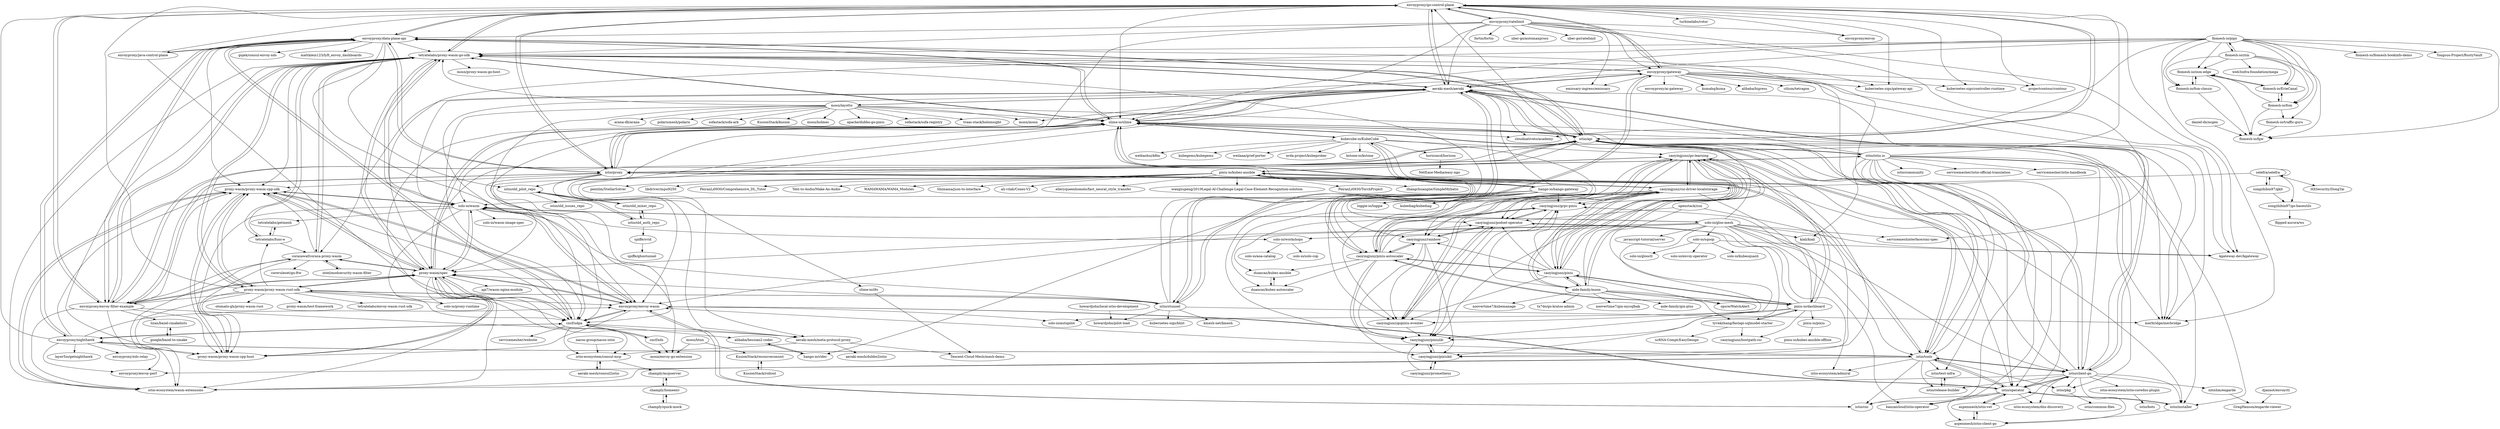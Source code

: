 digraph G {
"envoyproxy/go-control-plane" -> "envoyproxy/data-plane-api"
"envoyproxy/go-control-plane" -> "tetratelabs/proxy-wasm-go-sdk"
"envoyproxy/go-control-plane" -> "envoyproxy/gateway"
"envoyproxy/go-control-plane" -> "envoyproxy/ratelimit"
"envoyproxy/go-control-plane" -> "aeraki-mesh/aeraki"
"envoyproxy/go-control-plane" -> "istio/proxy"
"envoyproxy/go-control-plane" -> "envoyproxy/envoy-filter-example"
"envoyproxy/go-control-plane" -> "istio/api"
"envoyproxy/go-control-plane" -> "kgateway-dev/kgateway" ["e"=1]
"envoyproxy/go-control-plane" -> "kubernetes-sigs/gateway-api" ["e"=1]
"envoyproxy/go-control-plane" -> "slime-io/slime"
"envoyproxy/go-control-plane" -> "kubernetes-sigs/controller-runtime" ["e"=1]
"envoyproxy/go-control-plane" -> "turbinelabs/rotor" ["e"=1]
"envoyproxy/go-control-plane" -> "envoyproxy/envoy" ["e"=1]
"envoyproxy/go-control-plane" -> "projectcontour/contour" ["e"=1]
"tetratelabs/func-e" -> "tetratelabs/getmesh"
"tetratelabs/func-e" -> "tetratelabs/proxy-wasm-go-sdk"
"tetratelabs/func-e" -> "corazawaf/coraza-proxy-wasm"
"solo-io/sqoop" -> "solo-io/envoy-operator"
"solo-io/sqoop" -> "solo-io/kubesquash"
"solo-io/sqoop" -> "solo-io/glooctl"
"solo-io/sqoop" -> "kgateway-dev/kgateway" ["e"=1]
"solo-io/gloo-mesh" -> "kgateway-dev/kgateway" ["e"=1]
"solo-io/gloo-mesh" -> "solo-io/wasm"
"solo-io/gloo-mesh" -> "javascript-tutorial/server" ["e"=1]
"solo-io/gloo-mesh" -> "solo-io/autopilot"
"solo-io/gloo-mesh" -> "istio-ecosystem/admiral" ["e"=1]
"solo-io/gloo-mesh" -> "solo-io/workshops"
"solo-io/gloo-mesh" -> "servicemeshinterface/smi-spec" ["e"=1]
"solo-io/gloo-mesh" -> "istio/tools"
"solo-io/gloo-mesh" -> "solo-io/sqoop"
"solo-io/gloo-mesh" -> "envoyproxy/go-control-plane"
"solo-io/gloo-mesh" -> "banzaicloud/istio-operator" ["e"=1]
"solo-io/gloo-mesh" -> "envoyproxy/envoy-wasm"
"solo-io/gloo-mesh" -> "kiali/kiali" ["e"=1]
"solo-io/gloo-mesh" -> "istio/client-go"
"solo-io/gloo-mesh" -> "proxy-wasm/spec"
"istio/operator" -> "istio/installer"
"istio/operator" -> "banzaicloud/istio-operator" ["e"=1]
"istio/operator" -> "envoyproxy/envoy-wasm"
"istio/operator" -> "aspenmesh/istio-client-go"
"istio/operator" -> "istio/client-go"
"istio/operator" -> "istio/tools"
"istio/operator" -> "aspenmesh/istio-vet"
"istio/operator" -> "istio/cni"
"istio/operator" -> "istio-ecosystem/dns-discovery"
"aspenmesh/istio-client-go" -> "aspenmesh/istio-vet"
"istio/tools" -> "istio/api"
"istio/tools" -> "istio/operator"
"istio/tools" -> "envoyproxy/nighthawk"
"istio/tools" -> "envoyproxy/envoy-wasm"
"istio/tools" -> "istio/client-go"
"istio/tools" -> "istio/proxy"
"istio/tools" -> "istio/cni"
"istio/tools" -> "slime-io/slime"
"istio/tools" -> "envoyproxy/envoy-perf"
"istio/tools" -> "istio/release-builder"
"istio/tools" -> "istio/test-infra"
"istio/tools" -> "istio-ecosystem/wasm-extensions"
"istio/tools" -> "istio-ecosystem/admiral" ["e"=1]
"istio/tools" -> "istio/pkg"
"istio/cni" -> "envoyproxy/envoy-wasm"
"envoyproxy/java-control-plane" -> "envoyproxy/data-plane-api"
"envoyproxy/java-control-plane" -> "cncf/udpa"
"envoyproxy/java-control-plane" -> "envoyproxy/go-control-plane"
"aspenmesh/istio-vet" -> "aspenmesh/istio-client-go"
"aspenmesh/istio-vet" -> "istio/operator"
"envoyproxy/nighthawk" -> "envoyproxy/envoy-perf"
"envoyproxy/nighthawk" -> "cncf/udpa"
"envoyproxy/nighthawk" -> "istio/tools"
"envoyproxy/nighthawk" -> "envoyproxy/envoy-wasm"
"envoyproxy/nighthawk" -> "layer5io/getnighthawk" ["e"=1]
"envoyproxy/nighthawk" -> "proxy-wasm/proxy-wasm-cpp-host"
"envoyproxy/nighthawk" -> "envoyproxy/data-plane-api"
"envoyproxy/nighthawk" -> "envoyproxy/xds-relay"
"envoyproxy/nighthawk" -> "envoyproxy/go-control-plane"
"envoyproxy/nighthawk" -> "proxy-wasm/proxy-wasm-cpp-sdk"
"cncf/udpa" -> "cncf/xds"
"cncf/udpa" -> "envoyproxy/envoy-wasm"
"cncf/udpa" -> "envoyproxy/nighthawk"
"cncf/udpa" -> "alibaba/hessian2-codec"
"cncf/udpa" -> "aeraki-mesh/meta-protocol-proxy"
"cncf/udpa" -> "istio-ecosystem/consul-mcp"
"cncf/udpa" -> "proxy-wasm/spec"
"cncf/udpa" -> "envoyproxy/data-plane-api"
"cncf/udpa" -> "proxy-wasm/proxy-wasm-cpp-sdk"
"cncf/udpa" -> "servicemesher/website" ["e"=1]
"google/bazel-to-cmake" -> "lizan/bazel-cmakelists"
"champly/homeenv" -> "champly/mcpserver"
"champly/homeenv" -> "champly/quick-mock"
"istio/installer" -> "istio/operator"
"istio/installer" -> "aspenmesh/istio-client-go"
"envoyproxy/envoy-wasm" -> "solo-io/wasm"
"envoyproxy/envoy-wasm" -> "proxy-wasm/proxy-wasm-cpp-sdk"
"envoyproxy/envoy-wasm" -> "istio/operator"
"envoyproxy/envoy-wasm" -> "istio/cni"
"envoyproxy/envoy-wasm" -> "proxy-wasm/proxy-wasm-cpp-host"
"envoyproxy/envoy-wasm" -> "proxy-wasm/spec"
"envoyproxy/envoy-wasm" -> "cncf/udpa"
"envoyproxy/envoy-wasm" -> "solo-io/autopilot"
"istio/pkg" -> "istio/common-files"
"istio-ecosystem/istio-coredns-plugin" -> "istio/bots"
"champly/quick-mock" -> "champly/homeenv"
"pixiu-io/kubez-ansible" -> "caoyingjunz/csi-driver-localstorage"
"pixiu-io/kubez-ansible" -> "caoyingjunz/pixiu"
"pixiu-io/kubez-ansible" -> "caoyingjunz/pixiu-autoscaler"
"pixiu-io/kubez-ansible" -> "caoyingjunz/go-learning"
"pixiu-io/kubez-ansible" -> "WAMAWAMA/WAMA_Modules" ["e"=1]
"pixiu-io/kubez-ansible" -> "Shiinama/json-to-interface" ["e"=1]
"pixiu-io/kubez-ansible" -> "ali-vilab/Cones-V2" ["e"=1]
"pixiu-io/kubez-ansible" -> "elleryqueenhomels/fast_neural_style_transfer" ["e"=1]
"pixiu-io/kubez-ansible" -> "wangxupeng/2019Legal-AI-Challenge-Legal-Case-Element-Recognition-solution" ["e"=1]
"pixiu-io/kubez-ansible" -> "PeiranLi0930/TorchProject" ["e"=1]
"pixiu-io/kubez-ansible" -> "zhangchuangiie/SimpleMybatis"
"pixiu-io/kubez-ansible" -> "pentilm/StellarSolver" ["e"=1]
"pixiu-io/kubez-ansible" -> "libdriver/mpu9250" ["e"=1]
"pixiu-io/kubez-ansible" -> "PeiranLi0930/Comprehensive_DL_Tutor" ["e"=1]
"pixiu-io/kubez-ansible" -> "Text-to-Audio/Make-An-Audio" ["e"=1]
"tetratelabs/proxy-wasm-go-sdk" -> "proxy-wasm/spec"
"tetratelabs/proxy-wasm-go-sdk" -> "proxy-wasm/proxy-wasm-rust-sdk"
"tetratelabs/proxy-wasm-go-sdk" -> "aeraki-mesh/aeraki"
"tetratelabs/proxy-wasm-go-sdk" -> "solo-io/wasm"
"tetratelabs/proxy-wasm-go-sdk" -> "corazawaf/coraza-proxy-wasm"
"tetratelabs/proxy-wasm-go-sdk" -> "istio-ecosystem/wasm-extensions"
"tetratelabs/proxy-wasm-go-sdk" -> "slime-io/slime"
"tetratelabs/proxy-wasm-go-sdk" -> "envoyproxy/go-control-plane"
"tetratelabs/proxy-wasm-go-sdk" -> "tetratelabs/func-e"
"tetratelabs/proxy-wasm-go-sdk" -> "envoyproxy/gateway"
"tetratelabs/proxy-wasm-go-sdk" -> "proxy-wasm/proxy-wasm-cpp-sdk"
"tetratelabs/proxy-wasm-go-sdk" -> "mosn/proxy-wasm-go-host"
"tetratelabs/proxy-wasm-go-sdk" -> "proxy-wasm/proxy-wasm-cpp-host"
"tetratelabs/proxy-wasm-go-sdk" -> "istio/api"
"tetratelabs/proxy-wasm-go-sdk" -> "envoyproxy/envoy-filter-example"
"solo-io/wasm" -> "envoyproxy/envoy-wasm"
"solo-io/wasm" -> "tetratelabs/proxy-wasm-go-sdk"
"solo-io/wasm" -> "solo-io/wasm-image-spec"
"solo-io/wasm" -> "proxy-wasm/spec"
"solo-io/wasm" -> "proxy-wasm/proxy-wasm-cpp-sdk"
"solo-io/wasm" -> "istio-ecosystem/wasm-extensions"
"solo-io/wasm" -> "proxy-wasm/proxy-wasm-cpp-host"
"solo-io/wasm" -> "solo-io/gloo-mesh"
"solo-io/wasm" -> "solo-io/workshops"
"solo-io/wasm" -> "tetratelabs/getmesh"
"proxy-wasm/spec" -> "tetratelabs/proxy-wasm-go-sdk"
"proxy-wasm/spec" -> "proxy-wasm/proxy-wasm-rust-sdk"
"proxy-wasm/spec" -> "proxy-wasm/proxy-wasm-cpp-host"
"proxy-wasm/spec" -> "proxy-wasm/proxy-wasm-cpp-sdk"
"proxy-wasm/spec" -> "envoyproxy/envoy-wasm"
"proxy-wasm/spec" -> "istio-ecosystem/wasm-extensions"
"proxy-wasm/spec" -> "corazawaf/coraza-proxy-wasm"
"proxy-wasm/spec" -> "solo-io/wasm"
"proxy-wasm/spec" -> "solo-io/proxy-runtime"
"proxy-wasm/spec" -> "api7/wasm-nginx-module" ["e"=1]
"proxy-wasm/spec" -> "cncf/udpa"
"proxy-wasm/spec" -> "mosn/envoy-go-extension"
"proxy-wasm/spec" -> "slime-io/slime"
"proxy-wasm/spec" -> "envoyproxy/envoy-filter-example"
"proxy-wasm/spec" -> "istio/api"
"solo-io/workshops" -> "solo-io/solo-cop"
"solo-io/workshops" -> "solo-io/aoa-catalog"
"istio/client-go" -> "istio/api"
"istio/client-go" -> "istio/operator"
"istio/client-go" -> "aspenmesh/istio-client-go"
"istio/client-go" -> "istio/pkg"
"istio/client-go" -> "istio/installer"
"istio/client-go" -> "istio-ecosystem/istio-coredns-plugin"
"istio/client-go" -> "istio/tools"
"istio/client-go" -> "istio-ecosystem/dns-discovery"
"istio/client-go" -> "tetratelabs/proxy-wasm-go-sdk"
"istio/client-go" -> "aspenmesh/istio-vet"
"istio/client-go" -> "nitishm/engarde"
"istio/client-go" -> "istio-ecosystem/wasm-extensions"
"istio/client-go" -> "slime-io/slime"
"istio/client-go" -> "aeraki-mesh/aeraki"
"istio/client-go" -> "istio/release-builder"
"proxy-wasm/proxy-wasm-rust-sdk" -> "proxy-wasm/spec"
"proxy-wasm/proxy-wasm-rust-sdk" -> "proxy-wasm/proxy-wasm-cpp-sdk"
"proxy-wasm/proxy-wasm-rust-sdk" -> "tetratelabs/proxy-wasm-go-sdk"
"proxy-wasm/proxy-wasm-rust-sdk" -> "proxy-wasm/proxy-wasm-cpp-host"
"proxy-wasm/proxy-wasm-rust-sdk" -> "istio/ztunnel"
"proxy-wasm/proxy-wasm-rust-sdk" -> "envoyproxy/envoy-wasm"
"proxy-wasm/proxy-wasm-rust-sdk" -> "istio-ecosystem/wasm-extensions"
"proxy-wasm/proxy-wasm-rust-sdk" -> "tetratelabs/envoy-wasm-rust-sdk"
"proxy-wasm/proxy-wasm-rust-sdk" -> "otomato-gh/proxy-wasm-rust"
"proxy-wasm/proxy-wasm-rust-sdk" -> "proxy-wasm/test-framework"
"proxy-wasm/proxy-wasm-rust-sdk" -> "solo-io/proxy-runtime"
"proxy-wasm/proxy-wasm-rust-sdk" -> "cncf/udpa"
"proxy-wasm/proxy-wasm-rust-sdk" -> "envoyproxy/envoy-filter-example"
"proxy-wasm/proxy-wasm-rust-sdk" -> "tetratelabs/func-e"
"proxy-wasm/proxy-wasm-rust-sdk" -> "envoyproxy/go-control-plane"
"proxy-wasm/proxy-wasm-cpp-host" -> "proxy-wasm/proxy-wasm-cpp-sdk"
"proxy-wasm/proxy-wasm-cpp-host" -> "proxy-wasm/spec"
"istio/release-builder" -> "istio/test-infra"
"proxy-wasm/proxy-wasm-cpp-sdk" -> "proxy-wasm/proxy-wasm-cpp-host"
"proxy-wasm/proxy-wasm-cpp-sdk" -> "envoyproxy/envoy-wasm"
"proxy-wasm/proxy-wasm-cpp-sdk" -> "proxy-wasm/spec"
"proxy-wasm/proxy-wasm-cpp-sdk" -> "istio-ecosystem/wasm-extensions"
"proxy-wasm/proxy-wasm-cpp-sdk" -> "proxy-wasm/proxy-wasm-rust-sdk"
"proxy-wasm/proxy-wasm-cpp-sdk" -> "solo-io/wasm"
"istio-ecosystem/wasm-extensions" -> "proxy-wasm/proxy-wasm-cpp-sdk"
"caoyingjunz/pixiukit" -> "caoyingjunz/pixiulib"
"caoyingjunz/pixiukit" -> "caoyingjunz/prometheus"
"nitishm/engarde" -> "GregHanson/engarde-viewer"
"nacos-group/nacos-istio" -> "istio-ecosystem/consul-mcp"
"champly/mcpserver" -> "champly/homeenv"
"kubecube-io/KubeCube" -> "loggie-io/loggie" ["e"=1]
"kubecube-io/KubeCube" -> "hango-io/hango-gateway"
"kubecube-io/KubeCube" -> "kubediag/kubediag"
"kubecube-io/KubeCube" -> "slime-io/slime"
"kubecube-io/KubeCube" -> "kubegems/kubegems" ["e"=1]
"kubecube-io/KubeCube" -> "weilaaa/grief-porter"
"kubecube-io/KubeCube" -> "erda-project/kubeprober" ["e"=1]
"kubecube-io/KubeCube" -> "kstone-io/kstone" ["e"=1]
"kubecube-io/KubeCube" -> "caoyingjunz/go-learning"
"kubecube-io/KubeCube" -> "horizoncd/horizon"
"kubecube-io/KubeCube" -> "weibaohui/k8m" ["e"=1]
"slime-io/slime" -> "aeraki-mesh/aeraki"
"slime-io/slime" -> "hango-io/hango-gateway"
"slime-io/slime" -> "tetratelabs/proxy-wasm-go-sdk"
"slime-io/slime" -> "aeraki-mesh/meta-protocol-proxy"
"slime-io/slime" -> "istio-ecosystem/consul-mcp"
"slime-io/slime" -> "merbridge/merbridge" ["e"=1]
"slime-io/slime" -> "istio/api"
"slime-io/slime" -> "slime-io/i9s"
"slime-io/slime" -> "kubecube-io/KubeCube"
"slime-io/slime" -> "cncf/udpa"
"slime-io/slime" -> "cloudnativeto/academy" ["e"=1]
"slime-io/slime" -> "proxy-wasm/spec"
"slime-io/slime" -> "solo-io/wasm"
"slime-io/slime" -> "istio/tools"
"slime-io/slime" -> "envoyproxy/data-plane-api"
"caoyingjunz/csi-driver-localstorage" -> "pixiu-io/kubez-ansible"
"caoyingjunz/csi-driver-localstorage" -> "caoyingjunz/pixiu"
"caoyingjunz/csi-driver-localstorage" -> "caoyingjunz/pixiu-autoscaler"
"caoyingjunz/csi-driver-localstorage" -> "caoyingjunz/go-learning"
"caoyingjunz/csi-driver-localstorage" -> "pixiu-io/dashboard"
"caoyingjunz/csi-driver-localstorage" -> "caoyingjunz/rainbow"
"caoyingjunz/csi-driver-localstorage" -> "aide-family/moon"
"caoyingjunz/csi-driver-localstorage" -> "duancaz/kubez-autoscaler"
"caoyingjunz/csi-driver-localstorage" -> "caoyingjunz/podset-operator"
"caoyingjunz/csi-driver-localstorage" -> "duancaz/kubez-ansible"
"caoyingjunz/csi-driver-localstorage" -> "caoyingjunz/grpc-pixiu"
"songzhibin97/gkit" -> "songzhibin97/go-baseutils"
"songzhibin97/gkit" -> "selefra/selefra"
"caoyingjunz/podset-operator" -> "caoyingjunz/pixiulib"
"caoyingjunz/podset-operator" -> "caoyingjunz/pixiukit"
"caoyingjunz/podset-operator" -> "caoyingjunz/gopixiu-eventer"
"caoyingjunz/podset-operator" -> "caoyingjunz/grpc-pixiu"
"caoyingjunz/podset-operator" -> "caoyingjunz/rainbow"
"caoyingjunz/go-learning" -> "caoyingjunz/pixiu"
"caoyingjunz/go-learning" -> "caoyingjunz/pixiu-autoscaler"
"caoyingjunz/go-learning" -> "caoyingjunz/csi-driver-localstorage"
"caoyingjunz/go-learning" -> "pixiu-io/dashboard"
"caoyingjunz/go-learning" -> "caoyingjunz/podset-operator"
"caoyingjunz/go-learning" -> "pixiu-io/kubez-ansible"
"caoyingjunz/go-learning" -> "caoyingjunz/rainbow"
"caoyingjunz/go-learning" -> "caoyingjunz/grpc-pixiu"
"caoyingjunz/go-learning" -> "caoyingjunz/pixiulib"
"caoyingjunz/go-learning" -> "aide-family/moon"
"caoyingjunz/go-learning" -> "caoyingjunz/gopixiu-eventer"
"caoyingjunz/go-learning" -> "caoyingjunz/pixiukit"
"caoyingjunz/pixiu-autoscaler" -> "caoyingjunz/rainbow"
"caoyingjunz/pixiu-autoscaler" -> "caoyingjunz/csi-driver-localstorage"
"caoyingjunz/pixiu-autoscaler" -> "caoyingjunz/go-learning"
"caoyingjunz/pixiu-autoscaler" -> "caoyingjunz/podset-operator"
"caoyingjunz/pixiu-autoscaler" -> "duancaz/kubez-autoscaler"
"caoyingjunz/pixiu-autoscaler" -> "caoyingjunz/pixiu"
"caoyingjunz/pixiu-autoscaler" -> "duancaz/kubez-ansible"
"caoyingjunz/pixiu-autoscaler" -> "caoyingjunz/pixiulib"
"caoyingjunz/pixiu-autoscaler" -> "pixiu-io/kubez-ansible"
"caoyingjunz/pixiu-autoscaler" -> "pixiu-io/dashboard"
"caoyingjunz/pixiu-autoscaler" -> "caoyingjunz/grpc-pixiu"
"caoyingjunz/pixiu-autoscaler" -> "caoyingjunz/pixiukit"
"hango-io/hango-gateway" -> "slime-io/slime"
"hango-io/hango-gateway" -> "kubecube-io/KubeCube"
"hango-io/hango-gateway" -> "aeraki-mesh/aeraki"
"hango-io/hango-gateway" -> "caoyingjunz/pixiulib"
"hango-io/hango-gateway" -> "hango-io/rider"
"hango-io/hango-gateway" -> "caoyingjunz/podset-operator"
"hango-io/hango-gateway" -> "caoyingjunz/pixiu-autoscaler"
"hango-io/hango-gateway" -> "caoyingjunz/gopixiu-eventer"
"hango-io/hango-gateway" -> "loggie-io/loggie" ["e"=1]
"hango-io/hango-gateway" -> "caoyingjunz/grpc-pixiu"
"hango-io/hango-gateway" -> "caoyingjunz/rainbow"
"hango-io/hango-gateway" -> "kubediag/kubediag"
"hango-io/hango-gateway" -> "solo-io/wasm"
"caoyingjunz/pixiulib" -> "caoyingjunz/pixiukit"
"mosn/layotto" -> "mosn/mosn" ["e"=1]
"mosn/layotto" -> "aeraki-mesh/aeraki"
"mosn/layotto" -> "slime-io/slime"
"mosn/layotto" -> "KusionStack/kusion" ["e"=1]
"mosn/layotto" -> "cncf/udpa"
"mosn/layotto" -> "merbridge/merbridge" ["e"=1]
"mosn/layotto" -> "mosn/holmes" ["e"=1]
"mosn/layotto" -> "tetratelabs/proxy-wasm-go-sdk"
"mosn/layotto" -> "apache/dubbo-go-pixiu" ["e"=1]
"mosn/layotto" -> "sofastack/sofa-registry" ["e"=1]
"mosn/layotto" -> "traas-stack/holoinsight" ["e"=1]
"mosn/layotto" -> "arana-db/arana" ["e"=1]
"mosn/layotto" -> "polarismesh/polaris" ["e"=1]
"mosn/layotto" -> "sofastack/sofa-ark" ["e"=1]
"mosn/layotto" -> "mosn/envoy-go-extension"
"flomesh-io/pipy" -> "flomesh-io/osm-edge"
"flomesh-io/pipy" -> "flomesh-io/ztm"
"flomesh-io/pipy" -> "flomesh-io/fsm"
"flomesh-io/pipy" -> "flomesh-io/fgw"
"flomesh-io/pipy" -> "flomesh-io/fsm-classic"
"flomesh-io/pipy" -> "flomesh-io/ErieCanal"
"flomesh-io/pipy" -> "flomesh-io/traffic-guru"
"flomesh-io/pipy" -> "aeraki-mesh/aeraki"
"flomesh-io/pipy" -> "cloudnativeto/academy" ["e"=1]
"flomesh-io/pipy" -> "flomesh-io/flomesh-bookinfo-demo"
"flomesh-io/pipy" -> "Tongsuo-Project/RustyVault"
"flomesh-io/pipy" -> "proxy-wasm/spec"
"flomesh-io/pipy" -> "tetratelabs/proxy-wasm-go-sdk"
"flomesh-io/pipy" -> "slime-io/slime"
"flomesh-io/pipy" -> "merbridge/merbridge" ["e"=1]
"aeraki-mesh/aeraki" -> "slime-io/slime"
"aeraki-mesh/aeraki" -> "aeraki-mesh/meta-protocol-proxy"
"aeraki-mesh/aeraki" -> "tetratelabs/proxy-wasm-go-sdk"
"aeraki-mesh/aeraki" -> "merbridge/merbridge" ["e"=1]
"aeraki-mesh/aeraki" -> "cloudnativeto/academy" ["e"=1]
"aeraki-mesh/aeraki" -> "mosn/layotto"
"aeraki-mesh/aeraki" -> "mosn/mosn" ["e"=1]
"aeraki-mesh/aeraki" -> "envoyproxy/go-control-plane"
"aeraki-mesh/aeraki" -> "cncf/udpa"
"aeraki-mesh/aeraki" -> "istio/api"
"aeraki-mesh/aeraki" -> "istio/proxy"
"aeraki-mesh/aeraki" -> "solo-io/wasm"
"aeraki-mesh/aeraki" -> "istio/ztunnel"
"aeraki-mesh/aeraki" -> "envoyproxy/gateway"
"aeraki-mesh/aeraki" -> "istio/client-go"
"tetratelabs/getmesh" -> "tetratelabs/func-e"
"duancaz/kubez-autoscaler" -> "duancaz/kubez-ansible"
"duancaz/kubez-ansible" -> "duancaz/kubez-autoscaler"
"howardjohn/local-istio-development" -> "howardjohn/pilot-load"
"daniel-dx/ncgen" -> "flomesh-io/fgw"
"cncf/xds" -> "cncf/udpa"
"cncf/xds" -> "mosn/envoy-go-extension"
"aeraki-mesh/meta-protocol-proxy" -> "istio-ecosystem/consul-mcp"
"aeraki-mesh/meta-protocol-proxy" -> "aeraki-mesh/dubbo2istio"
"aeraki-mesh/meta-protocol-proxy" -> "Tencent-Cloud-Mesh/mesh-demo"
"djannot/envoyctl" -> "GregHanson/engarde-viewer"
"istio-ecosystem/consul-mcp" -> "champly/mcpserver"
"istio-ecosystem/consul-mcp" -> "aeraki-mesh/consul2istio"
"alibaba/hessian2-codec" -> "hango-io/rider"
"hango-io/rider" -> "alibaba/hessian2-codec"
"aeraki-mesh/consul2istio" -> "istio-ecosystem/consul-mcp"
"caoyingjunz/prometheus" -> "caoyingjunz/pixiukit"
"caoyingjunz/prometheus" -> "caoyingjunz/pixiulib"
"envoyproxy/gateway" -> "kubernetes-sigs/gateway-api" ["e"=1]
"envoyproxy/gateway" -> "envoyproxy/go-control-plane"
"envoyproxy/gateway" -> "tetratelabs/proxy-wasm-go-sdk"
"envoyproxy/gateway" -> "envoyproxy/ai-gateway" ["e"=1]
"envoyproxy/gateway" -> "kgateway-dev/kgateway" ["e"=1]
"envoyproxy/gateway" -> "aeraki-mesh/aeraki"
"envoyproxy/gateway" -> "istio/ztunnel"
"envoyproxy/gateway" -> "projectcontour/contour" ["e"=1]
"envoyproxy/gateway" -> "kumahq/kuma" ["e"=1]
"envoyproxy/gateway" -> "merbridge/merbridge" ["e"=1]
"envoyproxy/gateway" -> "alibaba/higress" ["e"=1]
"envoyproxy/gateway" -> "kubernetes-sigs/controller-runtime" ["e"=1]
"envoyproxy/gateway" -> "emissary-ingress/emissary" ["e"=1]
"envoyproxy/gateway" -> "corazawaf/coraza-proxy-wasm"
"envoyproxy/gateway" -> "cilium/tetragon" ["e"=1]
"horizoncd/horizon" -> "NetEase-Media/easy-ngo" ["e"=1]
"caoyingjunz/rainbow" -> "caoyingjunz/pixiulib"
"caoyingjunz/rainbow" -> "caoyingjunz/podset-operator"
"caoyingjunz/rainbow" -> "caoyingjunz/pixiu-autoscaler"
"caoyingjunz/rainbow" -> "caoyingjunz/pixiukit"
"caoyingjunz/rainbow" -> "caoyingjunz/gopixiu-eventer"
"caoyingjunz/gopixiu-eventer" -> "caoyingjunz/grpc-pixiu"
"caoyingjunz/gopixiu-eventer" -> "caoyingjunz/pixiulib"
"caoyingjunz/gopixiu-eventer" -> "caoyingjunz/podset-operator"
"flomesh-io/fsm-classic" -> "flomesh-io/osm-edge"
"flomesh-io/fsm-classic" -> "flomesh-io/fgw"
"flomesh-io/osm-edge" -> "flomesh-io/fsm-classic"
"flomesh-io/osm-edge" -> "flomesh-io/ErieCanal"
"flomesh-io/osm-edge" -> "flomesh-io/fgw"
"corazawaf/coraza-proxy-wasm" -> "intel/modsecurity-wasm-filter"
"corazawaf/coraza-proxy-wasm" -> "tetratelabs/proxy-wasm-go-sdk"
"corazawaf/coraza-proxy-wasm" -> "istio-ecosystem/wasm-extensions"
"corazawaf/coraza-proxy-wasm" -> "proxy-wasm/spec"
"corazawaf/coraza-proxy-wasm" -> "proxy-wasm/proxy-wasm-cpp-host"
"corazawaf/coraza-proxy-wasm" -> "proxy-wasm/proxy-wasm-cpp-sdk"
"corazawaf/coraza-proxy-wasm" -> "coreruleset/go-ftw" ["e"=1]
"intel/modsecurity-wasm-filter" -> "corazawaf/coraza-proxy-wasm"
"caoyingjunz/pixiu" -> "caoyingjunz/csi-driver-localstorage"
"caoyingjunz/pixiu" -> "pixiu-io/kubez-ansible"
"caoyingjunz/pixiu" -> "caoyingjunz/go-learning"
"caoyingjunz/pixiu" -> "caoyingjunz/pixiu-autoscaler"
"caoyingjunz/pixiu" -> "pixiu-io/dashboard"
"caoyingjunz/pixiu" -> "caoyingjunz/rainbow"
"caoyingjunz/pixiu" -> "aide-family/moon"
"caoyingjunz/pixiu" -> "caoyingjunz/podset-operator"
"caoyingjunz/pixiu" -> "caoyingjunz/grpc-pixiu"
"caoyingjunz/pixiu" -> "opsre/WatchAlert" ["e"=1]
"caoyingjunz/pixiu" -> "caoyingjunz/gopixiu-eventer"
"istio/ztunnel" -> "proxy-wasm/proxy-wasm-rust-sdk"
"istio/ztunnel" -> "howardjohn/pilot-load"
"istio/ztunnel" -> "tetratelabs/proxy-wasm-go-sdk"
"istio/ztunnel" -> "merbridge/merbridge" ["e"=1]
"istio/ztunnel" -> "aeraki-mesh/aeraki"
"istio/ztunnel" -> "kmesh-net/kmesh" ["e"=1]
"istio/ztunnel" -> "envoyproxy/gateway"
"istio/ztunnel" -> "slime-io/slime"
"istio/ztunnel" -> "proxy-wasm/spec"
"istio/ztunnel" -> "kubernetes-sigs/blixt" ["e"=1]
"istio/ztunnel" -> "solo-io/wasm"
"pixiu-io/dashboard" -> "caoyingjunz/grpc-pixiu"
"pixiu-io/dashboard" -> "caoyingjunz/pixiu"
"pixiu-io/dashboard" -> "caoyingjunz/gopixiu-eventer"
"pixiu-io/dashboard" -> "caoyingjunz/hostpath-csi"
"pixiu-io/dashboard" -> "caoyingjunz/go-learning"
"pixiu-io/dashboard" -> "caoyingjunz/podset-operator"
"pixiu-io/dashboard" -> "tyvekzhang/fastapi-sqlmodel-starter"
"pixiu-io/dashboard" -> "caoyingjunz/pixiulib"
"pixiu-io/dashboard" -> "pixiu-io/pixiu"
"pixiu-io/dashboard" -> "caoyingjunz/pixiu-autoscaler"
"caoyingjunz/grpc-pixiu" -> "caoyingjunz/gopixiu-eventer"
"caoyingjunz/grpc-pixiu" -> "caoyingjunz/pixiulib"
"caoyingjunz/grpc-pixiu" -> "caoyingjunz/podset-operator"
"flomesh-io/ErieCanal" -> "flomesh-io/osm-edge"
"flomesh-io/ErieCanal" -> "flomesh-io/fsm"
"openstack/zun" -> "caoyingjunz/pixiukit"
"openstack/zun" -> "caoyingjunz/pixiulib"
"openstack/zun" -> "caoyingjunz/podset-operator"
"songzhibin97/go-baseutils" -> "flipped-aurora/ws"
"slime-io/i9s" -> "Tencent-Cloud-Mesh/mesh-demo"
"flomesh-io/traffic-guru" -> "flomesh-io/fgw"
"aide-family/moon" -> "caoyingjunz/pixiu"
"aide-family/moon" -> "caoyingjunz/csi-driver-localstorage"
"aide-family/moon" -> "opsre/WatchAlert" ["e"=1]
"aide-family/moon" -> "caoyingjunz/go-learning"
"aide-family/moon" -> "aide-family/gin-plus"
"aide-family/moon" -> "pixiu-io/dashboard"
"aide-family/moon" -> "tyvekzhang/fastapi-sqlmodel-starter"
"aide-family/moon" -> "noovertime7/kubemanage" ["e"=1]
"aide-family/moon" -> "pixiu-io/kubez-ansible"
"aide-family/moon" -> "tx7do/go-kratos-admin" ["e"=1]
"aide-family/moon" -> "noovertime7/gin-mysqlbak" ["e"=1]
"aide-family/moon" -> "caoyingjunz/grpc-pixiu"
"selefra/selefra" -> "selefra/selefra"
"selefra/selefra" -> "songzhibin97/gkit"
"selefra/selefra" -> "songzhibin97/go-baseutils"
"selefra/selefra" -> "caoyingjunz/csi-driver-localstorage"
"selefra/selefra" -> "HXSecurity/DongTai" ["e"=1]
"pixiu-io/pixiu" -> "pixiu-io/kubez-ansible-offline"
"flomesh-io/fsm" -> "flomesh-io/fgw"
"flomesh-io/fsm" -> "flomesh-io/osm-edge"
"flomesh-io/fsm" -> "flomesh-io/ErieCanal"
"flomesh-io/fsm" -> "flomesh-io/traffic-guru"
"KusionStack/rollout" -> "KusionStack/resourceconsist"
"istio/proxy" -> "istio/api"
"istio/proxy" -> "envoyproxy/data-plane-api"
"istio/proxy" -> "envoyproxy/envoy-filter-example"
"istio/proxy" -> "envoyproxy/go-control-plane"
"istio/proxy" -> "istio/tools"
"istio/proxy" -> "aeraki-mesh/aeraki"
"istio/proxy" -> "istio/istio.io"
"istio/proxy" -> "envoyproxy/envoy-wasm"
"istio/proxy" -> "istio/client-go"
"istio/proxy" -> "istio/operator"
"istio/proxy" -> "proxy-wasm/proxy-wasm-cpp-sdk"
"istio/proxy" -> "istio/installer"
"istio/proxy" -> "proxy-wasm/spec"
"istio/proxy" -> "slime-io/slime"
"istio/proxy" -> "istio/old_pilot_repo"
"mosn/htnn" -> "mosn/envoy-go-extension"
"mosn/htnn" -> "KusionStack/resourceconsist"
"istio/api" -> "istio/proxy"
"istio/api" -> "istio/client-go"
"istio/api" -> "envoyproxy/data-plane-api"
"istio/api" -> "istio/tools"
"istio/api" -> "istio/istio.io"
"istio/api" -> "slime-io/slime"
"istio/api" -> "istio/installer"
"istio/api" -> "istio/operator"
"istio/api" -> "cncf/udpa"
"istio/api" -> "aeraki-mesh/aeraki"
"istio/api" -> "tetratelabs/proxy-wasm-go-sdk"
"istio/api" -> "envoyproxy/envoy-filter-example"
"istio/api" -> "istio/test-infra"
"istio/api" -> "envoyproxy/go-control-plane"
"istio/api" -> "istio/pkg"
"flomesh-io/ztm" -> "flomesh-io/pipy"
"flomesh-io/ztm" -> "flomesh-io/fsm-classic"
"flomesh-io/ztm" -> "flomesh-io/fsm"
"flomesh-io/ztm" -> "web3infra-foundation/mega"
"flomesh-io/ztm" -> "flomesh-io/fgw"
"flomesh-io/ztm" -> "flomesh-io/osm-edge"
"flomesh-io/ztm" -> "flomesh-io/ErieCanal"
"istio/test-infra" -> "istio/release-builder"
"tyvekzhang/fastapi-sqlmodel-starter" -> "pixiu-io/dashboard"
"tyvekzhang/fastapi-sqlmodel-starter" -> "scRNA-Compt/EasyDesign"
"tyvekzhang/fastapi-sqlmodel-starter" -> "caoyingjunz/hostpath-csi"
"istio/old_pilot_repo" -> "istio/old_mixer_repo"
"istio/old_pilot_repo" -> "istio/old_auth_repo"
"istio/old_pilot_repo" -> "istio/old_issues_repo"
"istio/old_mixer_repo" -> "istio/old_pilot_repo"
"istio/old_mixer_repo" -> "istio/old_auth_repo"
"KusionStack/resourceconsist" -> "KusionStack/rollout"
"envoyproxy/ratelimit" -> "envoyproxy/go-control-plane"
"envoyproxy/ratelimit" -> "aeraki-mesh/aeraki"
"envoyproxy/ratelimit" -> "envoyproxy/data-plane-api"
"envoyproxy/ratelimit" -> "tetratelabs/proxy-wasm-go-sdk"
"envoyproxy/ratelimit" -> "envoyproxy/gateway"
"envoyproxy/ratelimit" -> "emissary-ingress/emissary" ["e"=1]
"envoyproxy/ratelimit" -> "fortio/fortio" ["e"=1]
"envoyproxy/ratelimit" -> "uber-go/automaxprocs" ["e"=1]
"envoyproxy/ratelimit" -> "kgateway-dev/kgateway" ["e"=1]
"envoyproxy/ratelimit" -> "envoyproxy/envoy" ["e"=1]
"envoyproxy/ratelimit" -> "kubernetes-sigs/gateway-api" ["e"=1]
"envoyproxy/ratelimit" -> "uber-go/ratelimit" ["e"=1]
"envoyproxy/ratelimit" -> "istio/proxy"
"envoyproxy/ratelimit" -> "servicemeshinterface/smi-spec" ["e"=1]
"envoyproxy/ratelimit" -> "slime-io/slime"
"istio/istio.io" -> "istio/api"
"istio/istio.io" -> "istio/proxy"
"istio/istio.io" -> "istio/operator"
"istio/istio.io" -> "kiali/kiali" ["e"=1]
"istio/istio.io" -> "istio/tools"
"istio/istio.io" -> "istio/client-go"
"istio/istio.io" -> "istio/community" ["e"=1]
"istio/istio.io" -> "istio/installer"
"istio/istio.io" -> "servicemesher/istio-official-translation" ["e"=1]
"istio/istio.io" -> "servicemesher/istio-handbook" ["e"=1]
"istio/istio.io" -> "banzaicloud/istio-operator" ["e"=1]
"istio/istio.io" -> "merbridge/merbridge" ["e"=1]
"istio/istio.io" -> "envoyproxy/go-control-plane"
"istio/istio.io" -> "aeraki-mesh/aeraki"
"istio/istio.io" -> "istio/cni"
"istio/old_auth_repo" -> "istio/old_pilot_repo"
"istio/old_auth_repo" -> "istio/old_mixer_repo"
"istio/old_auth_repo" -> "spiffe/svid"
"lizan/bazel-cmakelists" -> "google/bazel-to-cmake"
"envoyproxy/envoy-filter-example" -> "envoyproxy/envoy-perf"
"envoyproxy/envoy-filter-example" -> "proxy-wasm/proxy-wasm-cpp-host"
"envoyproxy/envoy-filter-example" -> "envoyproxy/data-plane-api"
"envoyproxy/envoy-filter-example" -> "proxy-wasm/proxy-wasm-cpp-sdk"
"envoyproxy/envoy-filter-example" -> "istio-ecosystem/wasm-extensions"
"envoyproxy/envoy-filter-example" -> "istio/proxy"
"envoyproxy/envoy-filter-example" -> "lizan/bazel-cmakelists"
"envoyproxy/envoy-filter-example" -> "aeraki-mesh/meta-protocol-proxy"
"envoyproxy/envoy-filter-example" -> "tetratelabs/proxy-wasm-go-sdk"
"envoyproxy/envoy-filter-example" -> "istio/api"
"envoyproxy/envoy-filter-example" -> "proxy-wasm/spec"
"envoyproxy/envoy-filter-example" -> "envoyproxy/go-control-plane"
"envoyproxy/envoy-filter-example" -> "corazawaf/coraza-proxy-wasm"
"envoyproxy/data-plane-api" -> "envoyproxy/go-control-plane"
"envoyproxy/data-plane-api" -> "istio/api"
"envoyproxy/data-plane-api" -> "envoyproxy/java-control-plane"
"envoyproxy/data-plane-api" -> "istio/proxy"
"envoyproxy/data-plane-api" -> "envoyproxy/envoy-filter-example"
"envoyproxy/data-plane-api" -> "cncf/udpa"
"envoyproxy/data-plane-api" -> "envoyproxy/envoy-wasm"
"envoyproxy/data-plane-api" -> "slime-io/slime"
"envoyproxy/data-plane-api" -> "proxy-wasm/proxy-wasm-cpp-sdk"
"envoyproxy/data-plane-api" -> "gojek/consul-envoy-xds" ["e"=1]
"envoyproxy/data-plane-api" -> "envoyproxy/nighthawk"
"envoyproxy/data-plane-api" -> "tetratelabs/proxy-wasm-go-sdk"
"envoyproxy/data-plane-api" -> "istio/operator"
"envoyproxy/data-plane-api" -> "mattklein123/lyft_envoy_dashboards"
"envoyproxy/data-plane-api" -> "istio/old_pilot_repo"
"spiffe/svid" -> "spiffe/ghostunnel"
"envoyproxy/go-control-plane" ["l"="6.458,-10.905"]
"envoyproxy/data-plane-api" ["l"="6.435,-10.911"]
"tetratelabs/proxy-wasm-go-sdk" ["l"="6.501,-10.926"]
"envoyproxy/gateway" ["l"="6.518,-10.886"]
"envoyproxy/ratelimit" ["l"="6.413,-10.883"]
"aeraki-mesh/aeraki" ["l"="6.469,-10.924"]
"istio/proxy" ["l"="6.452,-10.882"]
"envoyproxy/envoy-filter-example" ["l"="6.475,-10.942"]
"istio/api" ["l"="6.474,-10.894"]
"kgateway-dev/kgateway" ["l"="7.972,-8.893"]
"kubernetes-sigs/gateway-api" ["l"="7.978,-9.201"]
"slime-io/slime" ["l"="6.455,-10.946"]
"kubernetes-sigs/controller-runtime" ["l"="7.995,-9.18"]
"turbinelabs/rotor" ["l"="41.563,35.674"]
"envoyproxy/envoy" ["l"="8.346,-8.537"]
"projectcontour/contour" ["l"="7.945,-8.942"]
"tetratelabs/func-e" ["l"="6.559,-10.957"]
"tetratelabs/getmesh" ["l"="6.584,-10.964"]
"corazawaf/coraza-proxy-wasm" ["l"="6.526,-10.957"]
"solo-io/sqoop" ["l"="6.656,-10.826"]
"solo-io/envoy-operator" ["l"="6.675,-10.786"]
"solo-io/kubesquash" ["l"="6.706,-10.809"]
"solo-io/glooctl" ["l"="6.685,-10.833"]
"solo-io/gloo-mesh" ["l"="6.554,-10.89"]
"solo-io/wasm" ["l"="6.519,-10.939"]
"javascript-tutorial/server" ["l"="-43.955,24.776"]
"solo-io/autopilot" ["l"="6.566,-10.862"]
"istio-ecosystem/admiral" ["l"="7.462,-9.708"]
"solo-io/workshops" ["l"="6.596,-10.9"]
"servicemeshinterface/smi-spec" ["l"="8.01,-9.059"]
"istio/tools" ["l"="6.486,-10.885"]
"banzaicloud/istio-operator" ["l"="7.68,-9.383"]
"envoyproxy/envoy-wasm" ["l"="6.491,-10.907"]
"kiali/kiali" ["l"="7.969,-8.926"]
"istio/client-go" ["l"="6.495,-10.869"]
"proxy-wasm/spec" ["l"="6.503,-10.949"]
"istio/operator" ["l"="6.481,-10.853"]
"istio/installer" ["l"="6.469,-10.836"]
"aspenmesh/istio-client-go" ["l"="6.489,-10.825"]
"aspenmesh/istio-vet" ["l"="6.501,-10.812"]
"istio/cni" ["l"="6.472,-10.865"]
"istio-ecosystem/dns-discovery" ["l"="6.476,-10.814"]
"envoyproxy/nighthawk" ["l"="6.441,-10.933"]
"envoyproxy/envoy-perf" ["l"="6.475,-10.971"]
"istio/release-builder" ["l"="6.518,-10.837"]
"istio/test-infra" ["l"="6.502,-10.843"]
"istio-ecosystem/wasm-extensions" ["l"="6.519,-10.919"]
"istio/pkg" ["l"="6.518,-10.854"]
"envoyproxy/java-control-plane" ["l"="6.403,-10.928"]
"cncf/udpa" ["l"="6.462,-10.958"]
"layer5io/getnighthawk" ["l"="30.691,-24.973"]
"proxy-wasm/proxy-wasm-cpp-host" ["l"="6.492,-10.957"]
"envoyproxy/xds-relay" ["l"="6.369,-10.929"]
"proxy-wasm/proxy-wasm-cpp-sdk" ["l"="6.491,-10.937"]
"cncf/xds" ["l"="6.452,-11.006"]
"alibaba/hessian2-codec" ["l"="6.434,-11.017"]
"aeraki-mesh/meta-protocol-proxy" ["l"="6.455,-10.982"]
"istio-ecosystem/consul-mcp" ["l"="6.476,-11.01"]
"servicemesher/website" ["l"="8.063,-9.752"]
"google/bazel-to-cmake" ["l"="6.464,-11.086"]
"lizan/bazel-cmakelists" ["l"="6.465,-11.047"]
"champly/homeenv" ["l"="6.498,-11.086"]
"champly/mcpserver" ["l"="6.491,-11.061"]
"champly/quick-mock" ["l"="6.503,-11.106"]
"istio/common-files" ["l"="6.545,-10.823"]
"istio-ecosystem/istio-coredns-plugin" ["l"="6.526,-10.805"]
"istio/bots" ["l"="6.535,-10.776"]
"pixiu-io/kubez-ansible" ["l"="6.245,-11.07"]
"caoyingjunz/csi-driver-localstorage" ["l"="6.274,-11.063"]
"caoyingjunz/pixiu" ["l"="6.281,-11.036"]
"caoyingjunz/pixiu-autoscaler" ["l"="6.304,-11.06"]
"caoyingjunz/go-learning" ["l"="6.296,-11.046"]
"WAMAWAMA/WAMA_Modules" ["l"="50.686,2.887"]
"Shiinama/json-to-interface" ["l"="49.95,3.231"]
"ali-vilab/Cones-V2" ["l"="50.691,2.975"]
"elleryqueenhomels/fast_neural_style_transfer" ["l"="50.698,2.899"]
"wangxupeng/2019Legal-AI-Challenge-Legal-Case-Element-Recognition-solution" ["l"="50.747,2.974"]
"PeiranLi0930/TorchProject" ["l"="50.651,2.959"]
"zhangchuangiie/SimpleMybatis" ["l"="6.193,-11.12"]
"pentilm/StellarSolver" ["l"="50.703,2.88"]
"libdriver/mpu9250" ["l"="49.988,3.245"]
"PeiranLi0930/Comprehensive_DL_Tutor" ["l"="50.832,2.815"]
"Text-to-Audio/Make-An-Audio" ["l"="50.744,2.954"]
"proxy-wasm/proxy-wasm-rust-sdk" ["l"="6.535,-10.932"]
"mosn/proxy-wasm-go-host" ["l"="6.545,-10.861"]
"solo-io/wasm-image-spec" ["l"="6.536,-10.982"]
"solo-io/proxy-runtime" ["l"="6.563,-10.935"]
"api7/wasm-nginx-module" ["l"="-20.712,-21.413"]
"mosn/envoy-go-extension" ["l"="6.423,-10.982"]
"solo-io/solo-cop" ["l"="6.625,-10.883"]
"solo-io/aoa-catalog" ["l"="6.63,-10.9"]
"nitishm/engarde" ["l"="6.516,-10.983"]
"istio/ztunnel" ["l"="6.509,-10.907"]
"tetratelabs/envoy-wasm-rust-sdk" ["l"="6.598,-10.926"]
"otomato-gh/proxy-wasm-rust" ["l"="6.586,-10.937"]
"proxy-wasm/test-framework" ["l"="6.573,-10.919"]
"caoyingjunz/pixiukit" ["l"="6.323,-11.061"]
"caoyingjunz/pixiulib" ["l"="6.329,-11.047"]
"caoyingjunz/prometheus" ["l"="6.342,-11.064"]
"GregHanson/engarde-viewer" ["l"="6.527,-11.031"]
"nacos-group/nacos-istio" ["l"="6.498,-11.045"]
"kubecube-io/KubeCube" ["l"="6.39,-11.025"]
"loggie-io/loggie" ["l"="7.955,-9.408"]
"hango-io/hango-gateway" ["l"="6.377,-11.003"]
"kubediag/kubediag" ["l"="6.36,-11.033"]
"kubegems/kubegems" ["l"="8.689,-5.574"]
"weilaaa/grief-porter" ["l"="6.389,-11.053"]
"erda-project/kubeprober" ["l"="8.137,-9.541"]
"kstone-io/kstone" ["l"="8.04,-9.377"]
"horizoncd/horizon" ["l"="6.393,-11.088"]
"weibaohui/k8m" ["l"="8.699,-5.686"]
"merbridge/merbridge" ["l"="7.762,-9.529"]
"slime-io/i9s" ["l"="6.438,-10.982"]
"cloudnativeto/academy" ["l"="8.069,-9.529"]
"pixiu-io/dashboard" ["l"="6.292,-11.067"]
"caoyingjunz/rainbow" ["l"="6.318,-11.038"]
"aide-family/moon" ["l"="6.261,-11.043"]
"duancaz/kubez-autoscaler" ["l"="6.304,-11.092"]
"caoyingjunz/podset-operator" ["l"="6.318,-11.049"]
"duancaz/kubez-ansible" ["l"="6.288,-11.091"]
"caoyingjunz/grpc-pixiu" ["l"="6.306,-11.035"]
"songzhibin97/gkit" ["l"="6.159,-11.063"]
"songzhibin97/go-baseutils" ["l"="6.165,-11.042"]
"selefra/selefra" ["l"="6.193,-11.057"]
"caoyingjunz/gopixiu-eventer" ["l"="6.321,-11.029"]
"hango-io/rider" ["l"="6.413,-11.029"]
"mosn/layotto" ["l"="6.425,-10.958"]
"mosn/mosn" ["l"="3.387,-8.626"]
"KusionStack/kusion" ["l"="7.707,-9.338"]
"mosn/holmes" ["l"="3.522,-8.629"]
"apache/dubbo-go-pixiu" ["l"="-3.835,12.415"]
"sofastack/sofa-registry" ["l"="-3.13,11.991"]
"traas-stack/holoinsight" ["l"="8.171,-9.888"]
"arana-db/arana" ["l"="-3.917,12.539"]
"polarismesh/polaris" ["l"="3.268,-8.601"]
"sofastack/sofa-ark" ["l"="-3.149,11.921"]
"flomesh-io/pipy" ["l"="6.562,-11.011"]
"flomesh-io/osm-edge" ["l"="6.586,-11.036"]
"flomesh-io/ztm" ["l"="6.617,-11.045"]
"flomesh-io/fsm" ["l"="6.608,-11.021"]
"flomesh-io/fgw" ["l"="6.598,-11.042"]
"flomesh-io/fsm-classic" ["l"="6.586,-11.052"]
"flomesh-io/ErieCanal" ["l"="6.598,-11.029"]
"flomesh-io/traffic-guru" ["l"="6.59,-11.018"]
"flomesh-io/flomesh-bookinfo-demo" ["l"="6.594,-11.001"]
"Tongsuo-Project/RustyVault" ["l"="6.579,-11.085"]
"howardjohn/local-istio-development" ["l"="6.381,-10.832"]
"howardjohn/pilot-load" ["l"="6.425,-10.844"]
"daniel-dx/ncgen" ["l"="6.618,-11.072"]
"aeraki-mesh/dubbo2istio" ["l"="6.423,-11.007"]
"Tencent-Cloud-Mesh/mesh-demo" ["l"="6.435,-10.999"]
"djannot/envoyctl" ["l"="6.535,-11.061"]
"aeraki-mesh/consul2istio" ["l"="6.484,-11.031"]
"envoyproxy/ai-gateway" ["l"="7.856,-9.652"]
"kumahq/kuma" ["l"="7.93,-8.97"]
"alibaba/higress" ["l"="7.931,-9.457"]
"emissary-ingress/emissary" ["l"="7.983,-8.863"]
"cilium/tetragon" ["l"="7.252,-6.312"]
"NetEase-Media/easy-ngo" ["l"="50.61,3.057"]
"intel/modsecurity-wasm-filter" ["l"="6.552,-10.981"]
"coreruleset/go-ftw" ["l"="-21.17,-21.651"]
"opsre/WatchAlert" ["l"="8.747,-5.617"]
"kmesh-net/kmesh" ["l"="8.023,-9.531"]
"kubernetes-sigs/blixt" ["l"="7.87,-9.531"]
"caoyingjunz/hostpath-csi" ["l"="6.277,-11.102"]
"tyvekzhang/fastapi-sqlmodel-starter" ["l"="6.268,-11.086"]
"pixiu-io/pixiu" ["l"="6.289,-11.116"]
"openstack/zun" ["l"="6.335,-11.081"]
"flipped-aurora/ws" ["l"="6.143,-11.031"]
"aide-family/gin-plus" ["l"="6.233,-11.024"]
"noovertime7/kubemanage" ["l"="8.729,-5.649"]
"tx7do/go-kratos-admin" ["l"="2.815,-8.955"]
"noovertime7/gin-mysqlbak" ["l"="8.631,-5.724"]
"HXSecurity/DongTai" ["l"="-44.526,-29.554"]
"pixiu-io/kubez-ansible-offline" ["l"="6.285,-11.143"]
"KusionStack/rollout" ["l"="6.306,-10.949"]
"KusionStack/resourceconsist" ["l"="6.325,-10.956"]
"istio/istio.io" ["l"="6.451,-10.851"]
"istio/old_pilot_repo" ["l"="6.396,-10.816"]
"mosn/htnn" ["l"="6.356,-10.968"]
"web3infra-foundation/mega" ["l"="6.665,-11.072"]
"scRNA-Compt/EasyDesign" ["l"="6.255,-11.113"]
"istio/old_mixer_repo" ["l"="6.37,-10.798"]
"istio/old_auth_repo" ["l"="6.372,-10.78"]
"istio/old_issues_repo" ["l"="6.397,-10.777"]
"fortio/fortio" ["l"="7.877,-8.987"]
"uber-go/automaxprocs" ["l"="4.032,-8.809"]
"uber-go/ratelimit" ["l"="3.777,-8.713"]
"istio/community" ["l"="8.137,-8.687"]
"servicemesher/istio-official-translation" ["l"="8.036,-9.682"]
"servicemesher/istio-handbook" ["l"="8.034,-9.587"]
"spiffe/svid" ["l"="6.35,-10.749"]
"gojek/consul-envoy-xds" ["l"="41.546,35.651"]
"mattklein123/lyft_envoy_dashboards" ["l"="6.374,-10.896"]
"spiffe/ghostunnel" ["l"="6.336,-10.73"]
}